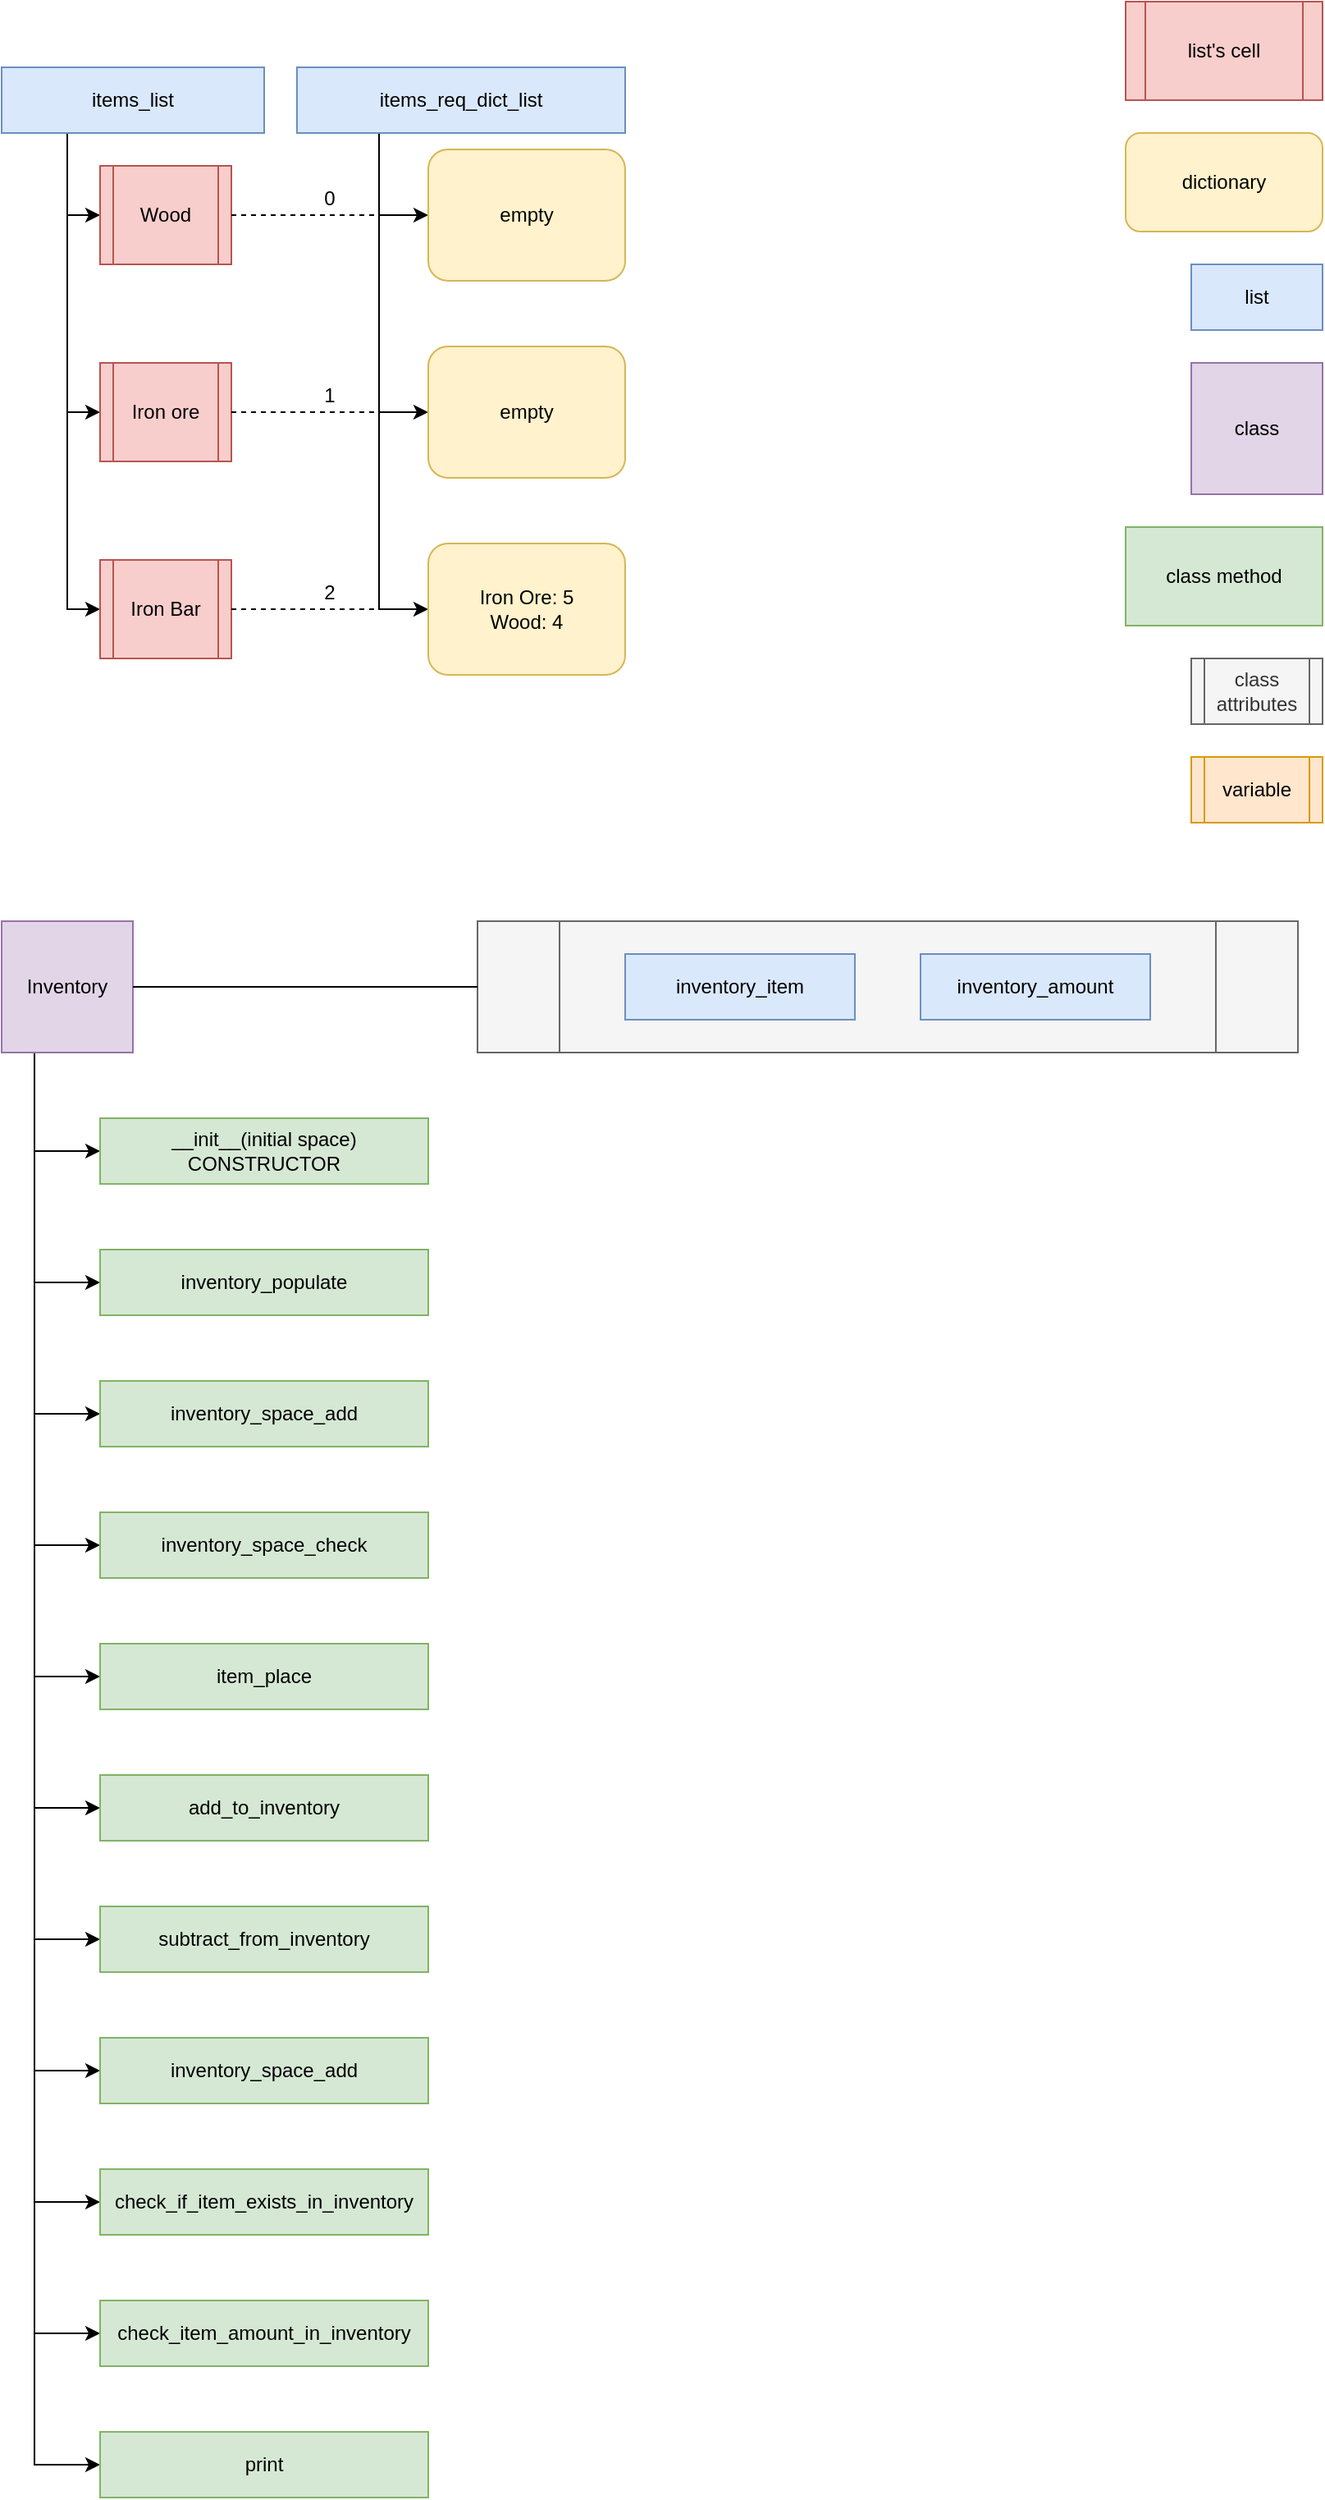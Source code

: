 <mxfile version="10.6.0" type="device"><diagram id="gct9Pnfwh0W0K-bE8xbK" name="Page-1"><mxGraphModel dx="1115" dy="637" grid="1" gridSize="10" guides="1" tooltips="1" connect="1" arrows="1" fold="1" page="1" pageScale="1" pageWidth="827" pageHeight="1169" math="0" shadow="0"><root><mxCell id="0"/><mxCell id="1" parent="0"/><mxCell id="PkWbXKQv9XV2iDc7mbX1-6" style="edgeStyle=orthogonalEdgeStyle;rounded=0;orthogonalLoop=1;jettySize=auto;html=1;exitX=0.25;exitY=1;exitDx=0;exitDy=0;entryX=0;entryY=0.5;entryDx=0;entryDy=0;" edge="1" parent="1" source="PkWbXKQv9XV2iDc7mbX1-1" target="PkWbXKQv9XV2iDc7mbX1-5"><mxGeometry relative="1" as="geometry"/></mxCell><mxCell id="PkWbXKQv9XV2iDc7mbX1-7" style="edgeStyle=orthogonalEdgeStyle;rounded=0;orthogonalLoop=1;jettySize=auto;html=1;exitX=0.25;exitY=1;exitDx=0;exitDy=0;entryX=0;entryY=0.5;entryDx=0;entryDy=0;" edge="1" parent="1" source="PkWbXKQv9XV2iDc7mbX1-1" target="PkWbXKQv9XV2iDc7mbX1-4"><mxGeometry relative="1" as="geometry"/></mxCell><mxCell id="PkWbXKQv9XV2iDc7mbX1-14" style="edgeStyle=orthogonalEdgeStyle;rounded=0;orthogonalLoop=1;jettySize=auto;html=1;exitX=0.25;exitY=1;exitDx=0;exitDy=0;entryX=0;entryY=0.5;entryDx=0;entryDy=0;" edge="1" parent="1" source="PkWbXKQv9XV2iDc7mbX1-1" target="PkWbXKQv9XV2iDc7mbX1-3"><mxGeometry relative="1" as="geometry"/></mxCell><mxCell id="PkWbXKQv9XV2iDc7mbX1-1" value="items_list" style="rounded=0;whiteSpace=wrap;html=1;fillColor=#dae8fc;strokeColor=#6c8ebf;" vertex="1" parent="1"><mxGeometry x="20" y="40" width="160" height="40" as="geometry"/></mxCell><mxCell id="PkWbXKQv9XV2iDc7mbX1-18" style="edgeStyle=orthogonalEdgeStyle;rounded=0;orthogonalLoop=1;jettySize=auto;html=1;exitX=0.25;exitY=1;exitDx=0;exitDy=0;entryX=0;entryY=0.5;entryDx=0;entryDy=0;" edge="1" parent="1" source="PkWbXKQv9XV2iDc7mbX1-2" target="PkWbXKQv9XV2iDc7mbX1-10"><mxGeometry relative="1" as="geometry"/></mxCell><mxCell id="PkWbXKQv9XV2iDc7mbX1-19" style="edgeStyle=orthogonalEdgeStyle;rounded=0;orthogonalLoop=1;jettySize=auto;html=1;exitX=0.25;exitY=1;exitDx=0;exitDy=0;entryX=0;entryY=0.5;entryDx=0;entryDy=0;" edge="1" parent="1" source="PkWbXKQv9XV2iDc7mbX1-2" target="PkWbXKQv9XV2iDc7mbX1-16"><mxGeometry relative="1" as="geometry"/></mxCell><mxCell id="PkWbXKQv9XV2iDc7mbX1-20" style="edgeStyle=orthogonalEdgeStyle;rounded=0;orthogonalLoop=1;jettySize=auto;html=1;exitX=0.25;exitY=1;exitDx=0;exitDy=0;entryX=0;entryY=0.5;entryDx=0;entryDy=0;" edge="1" parent="1" source="PkWbXKQv9XV2iDc7mbX1-2" target="PkWbXKQv9XV2iDc7mbX1-17"><mxGeometry relative="1" as="geometry"/></mxCell><mxCell id="PkWbXKQv9XV2iDc7mbX1-2" value="items_req_dict_list&lt;br&gt;" style="rounded=0;whiteSpace=wrap;html=1;fillColor=#dae8fc;strokeColor=#6c8ebf;" vertex="1" parent="1"><mxGeometry x="200" y="40" width="200" height="40" as="geometry"/></mxCell><mxCell id="PkWbXKQv9XV2iDc7mbX1-3" value="Wood" style="shape=process;whiteSpace=wrap;html=1;backgroundOutline=1;fillColor=#f8cecc;strokeColor=#b85450;" vertex="1" parent="1"><mxGeometry x="80" y="100" width="80" height="60" as="geometry"/></mxCell><mxCell id="PkWbXKQv9XV2iDc7mbX1-4" value="Iron ore" style="shape=process;whiteSpace=wrap;html=1;backgroundOutline=1;fillColor=#f8cecc;strokeColor=#b85450;" vertex="1" parent="1"><mxGeometry x="80" y="220" width="80" height="60" as="geometry"/></mxCell><mxCell id="PkWbXKQv9XV2iDc7mbX1-5" value="Iron Bar" style="shape=process;whiteSpace=wrap;html=1;backgroundOutline=1;fillColor=#f8cecc;strokeColor=#b85450;" vertex="1" parent="1"><mxGeometry x="80" y="340" width="80" height="60" as="geometry"/></mxCell><mxCell id="PkWbXKQv9XV2iDc7mbX1-10" value="empty" style="rounded=1;whiteSpace=wrap;html=1;fillColor=#fff2cc;strokeColor=#d6b656;" vertex="1" parent="1"><mxGeometry x="280" y="90" width="120" height="80" as="geometry"/></mxCell><mxCell id="PkWbXKQv9XV2iDc7mbX1-11" value="list's cell" style="shape=process;whiteSpace=wrap;html=1;backgroundOutline=1;fillColor=#f8cecc;strokeColor=#b85450;" vertex="1" parent="1"><mxGeometry x="705" width="120" height="60" as="geometry"/></mxCell><mxCell id="PkWbXKQv9XV2iDc7mbX1-12" value="list" style="rounded=0;whiteSpace=wrap;html=1;fillColor=#dae8fc;strokeColor=#6c8ebf;" vertex="1" parent="1"><mxGeometry x="745" y="160" width="80" height="40" as="geometry"/></mxCell><mxCell id="PkWbXKQv9XV2iDc7mbX1-13" value="dictionary" style="rounded=1;whiteSpace=wrap;html=1;fillColor=#fff2cc;strokeColor=#d6b656;" vertex="1" parent="1"><mxGeometry x="705" y="80" width="120" height="60" as="geometry"/></mxCell><mxCell id="PkWbXKQv9XV2iDc7mbX1-16" value="empty" style="rounded=1;whiteSpace=wrap;html=1;fillColor=#fff2cc;strokeColor=#d6b656;" vertex="1" parent="1"><mxGeometry x="280" y="210" width="120" height="80" as="geometry"/></mxCell><mxCell id="PkWbXKQv9XV2iDc7mbX1-17" value="Iron Ore: 5&lt;br&gt;Wood: 4&lt;br&gt;" style="rounded=1;whiteSpace=wrap;html=1;fillColor=#fff2cc;strokeColor=#d6b656;" vertex="1" parent="1"><mxGeometry x="280" y="330" width="120" height="80" as="geometry"/></mxCell><mxCell id="PkWbXKQv9XV2iDc7mbX1-21" value="" style="endArrow=none;dashed=1;html=1;entryX=0;entryY=0.5;entryDx=0;entryDy=0;exitX=1;exitY=0.5;exitDx=0;exitDy=0;" edge="1" parent="1" source="PkWbXKQv9XV2iDc7mbX1-3" target="PkWbXKQv9XV2iDc7mbX1-10"><mxGeometry width="50" height="50" relative="1" as="geometry"><mxPoint x="20" y="480" as="sourcePoint"/><mxPoint x="70" y="430" as="targetPoint"/></mxGeometry></mxCell><mxCell id="PkWbXKQv9XV2iDc7mbX1-22" value="" style="endArrow=none;dashed=1;html=1;exitX=1;exitY=0.5;exitDx=0;exitDy=0;entryX=0;entryY=0.5;entryDx=0;entryDy=0;" edge="1" parent="1" source="PkWbXKQv9XV2iDc7mbX1-4" target="PkWbXKQv9XV2iDc7mbX1-16"><mxGeometry width="50" height="50" relative="1" as="geometry"><mxPoint x="175" y="275" as="sourcePoint"/><mxPoint x="225" y="225" as="targetPoint"/></mxGeometry></mxCell><mxCell id="PkWbXKQv9XV2iDc7mbX1-23" value="" style="endArrow=none;dashed=1;html=1;entryX=0;entryY=0.5;entryDx=0;entryDy=0;exitX=1;exitY=0.5;exitDx=0;exitDy=0;" edge="1" parent="1" source="PkWbXKQv9XV2iDc7mbX1-5" target="PkWbXKQv9XV2iDc7mbX1-17"><mxGeometry width="50" height="50" relative="1" as="geometry"><mxPoint x="20" y="480" as="sourcePoint"/><mxPoint x="70" y="430" as="targetPoint"/></mxGeometry></mxCell><mxCell id="PkWbXKQv9XV2iDc7mbX1-24" value="0" style="text;html=1;strokeColor=none;fillColor=none;align=center;verticalAlign=middle;whiteSpace=wrap;rounded=0;" vertex="1" parent="1"><mxGeometry x="200" y="110" width="40" height="20" as="geometry"/></mxCell><mxCell id="PkWbXKQv9XV2iDc7mbX1-25" value="1" style="text;html=1;strokeColor=none;fillColor=none;align=center;verticalAlign=middle;whiteSpace=wrap;rounded=0;" vertex="1" parent="1"><mxGeometry x="200" y="230" width="40" height="20" as="geometry"/></mxCell><mxCell id="PkWbXKQv9XV2iDc7mbX1-26" value="2" style="text;html=1;strokeColor=none;fillColor=none;align=center;verticalAlign=middle;whiteSpace=wrap;rounded=0;" vertex="1" parent="1"><mxGeometry x="200" y="350" width="40" height="20" as="geometry"/></mxCell><mxCell id="PkWbXKQv9XV2iDc7mbX1-52" style="edgeStyle=orthogonalEdgeStyle;rounded=0;orthogonalLoop=1;jettySize=auto;html=1;exitX=0.25;exitY=1;exitDx=0;exitDy=0;entryX=0;entryY=0.5;entryDx=0;entryDy=0;" edge="1" parent="1" source="PkWbXKQv9XV2iDc7mbX1-27" target="PkWbXKQv9XV2iDc7mbX1-30"><mxGeometry relative="1" as="geometry"/></mxCell><mxCell id="PkWbXKQv9XV2iDc7mbX1-53" style="edgeStyle=orthogonalEdgeStyle;rounded=0;orthogonalLoop=1;jettySize=auto;html=1;exitX=0.25;exitY=1;exitDx=0;exitDy=0;entryX=0;entryY=0.5;entryDx=0;entryDy=0;" edge="1" parent="1" source="PkWbXKQv9XV2iDc7mbX1-27" target="PkWbXKQv9XV2iDc7mbX1-31"><mxGeometry relative="1" as="geometry"/></mxCell><mxCell id="PkWbXKQv9XV2iDc7mbX1-54" style="edgeStyle=orthogonalEdgeStyle;rounded=0;orthogonalLoop=1;jettySize=auto;html=1;exitX=0.25;exitY=1;exitDx=0;exitDy=0;entryX=0;entryY=0.5;entryDx=0;entryDy=0;" edge="1" parent="1" source="PkWbXKQv9XV2iDc7mbX1-27" target="PkWbXKQv9XV2iDc7mbX1-34"><mxGeometry relative="1" as="geometry"/></mxCell><mxCell id="PkWbXKQv9XV2iDc7mbX1-55" style="edgeStyle=orthogonalEdgeStyle;rounded=0;orthogonalLoop=1;jettySize=auto;html=1;exitX=0.25;exitY=1;exitDx=0;exitDy=0;entryX=0;entryY=0.5;entryDx=0;entryDy=0;" edge="1" parent="1" source="PkWbXKQv9XV2iDc7mbX1-27" target="PkWbXKQv9XV2iDc7mbX1-32"><mxGeometry relative="1" as="geometry"/></mxCell><mxCell id="PkWbXKQv9XV2iDc7mbX1-56" style="edgeStyle=orthogonalEdgeStyle;rounded=0;orthogonalLoop=1;jettySize=auto;html=1;exitX=0.25;exitY=1;exitDx=0;exitDy=0;entryX=0;entryY=0.5;entryDx=0;entryDy=0;" edge="1" parent="1" source="PkWbXKQv9XV2iDc7mbX1-27" target="PkWbXKQv9XV2iDc7mbX1-33"><mxGeometry relative="1" as="geometry"/></mxCell><mxCell id="PkWbXKQv9XV2iDc7mbX1-57" style="edgeStyle=orthogonalEdgeStyle;rounded=0;orthogonalLoop=1;jettySize=auto;html=1;exitX=0.25;exitY=1;exitDx=0;exitDy=0;entryX=0;entryY=0.5;entryDx=0;entryDy=0;" edge="1" parent="1" source="PkWbXKQv9XV2iDc7mbX1-27" target="PkWbXKQv9XV2iDc7mbX1-35"><mxGeometry relative="1" as="geometry"/></mxCell><mxCell id="PkWbXKQv9XV2iDc7mbX1-58" style="edgeStyle=orthogonalEdgeStyle;rounded=0;orthogonalLoop=1;jettySize=auto;html=1;exitX=0.25;exitY=1;exitDx=0;exitDy=0;entryX=0;entryY=0.5;entryDx=0;entryDy=0;" edge="1" parent="1" source="PkWbXKQv9XV2iDc7mbX1-27" target="PkWbXKQv9XV2iDc7mbX1-36"><mxGeometry relative="1" as="geometry"/></mxCell><mxCell id="PkWbXKQv9XV2iDc7mbX1-59" style="edgeStyle=orthogonalEdgeStyle;rounded=0;orthogonalLoop=1;jettySize=auto;html=1;exitX=0.25;exitY=1;exitDx=0;exitDy=0;entryX=0;entryY=0.5;entryDx=0;entryDy=0;" edge="1" parent="1" source="PkWbXKQv9XV2iDc7mbX1-27" target="PkWbXKQv9XV2iDc7mbX1-37"><mxGeometry relative="1" as="geometry"/></mxCell><mxCell id="PkWbXKQv9XV2iDc7mbX1-60" style="edgeStyle=orthogonalEdgeStyle;rounded=0;orthogonalLoop=1;jettySize=auto;html=1;exitX=0.25;exitY=1;exitDx=0;exitDy=0;entryX=0;entryY=0.5;entryDx=0;entryDy=0;" edge="1" parent="1" source="PkWbXKQv9XV2iDc7mbX1-27" target="PkWbXKQv9XV2iDc7mbX1-41"><mxGeometry relative="1" as="geometry"/></mxCell><mxCell id="PkWbXKQv9XV2iDc7mbX1-61" style="edgeStyle=orthogonalEdgeStyle;rounded=0;orthogonalLoop=1;jettySize=auto;html=1;exitX=0.25;exitY=1;exitDx=0;exitDy=0;entryX=0;entryY=0.5;entryDx=0;entryDy=0;" edge="1" parent="1" source="PkWbXKQv9XV2iDc7mbX1-27" target="PkWbXKQv9XV2iDc7mbX1-42"><mxGeometry relative="1" as="geometry"/></mxCell><mxCell id="PkWbXKQv9XV2iDc7mbX1-70" style="edgeStyle=orthogonalEdgeStyle;rounded=0;orthogonalLoop=1;jettySize=auto;html=1;exitX=0.25;exitY=1;exitDx=0;exitDy=0;entryX=0;entryY=0.5;entryDx=0;entryDy=0;" edge="1" parent="1" source="PkWbXKQv9XV2iDc7mbX1-27" target="PkWbXKQv9XV2iDc7mbX1-69"><mxGeometry relative="1" as="geometry"/></mxCell><mxCell id="PkWbXKQv9XV2iDc7mbX1-27" value="Inventory" style="whiteSpace=wrap;html=1;aspect=fixed;fillColor=#e1d5e7;strokeColor=#9673a6;" vertex="1" parent="1"><mxGeometry x="20" y="560" width="80" height="80" as="geometry"/></mxCell><mxCell id="PkWbXKQv9XV2iDc7mbX1-28" value="class" style="whiteSpace=wrap;html=1;aspect=fixed;fillColor=#e1d5e7;strokeColor=#9673a6;" vertex="1" parent="1"><mxGeometry x="745" y="220" width="80" height="80" as="geometry"/></mxCell><mxCell id="PkWbXKQv9XV2iDc7mbX1-29" value="class method" style="rounded=0;whiteSpace=wrap;html=1;fillColor=#d5e8d4;strokeColor=#82b366;" vertex="1" parent="1"><mxGeometry x="705" y="320" width="120" height="60" as="geometry"/></mxCell><mxCell id="PkWbXKQv9XV2iDc7mbX1-30" value="inventory_populate" style="rounded=0;whiteSpace=wrap;html=1;fillColor=#d5e8d4;strokeColor=#82b366;" vertex="1" parent="1"><mxGeometry x="80" y="760" width="200" height="40" as="geometry"/></mxCell><mxCell id="PkWbXKQv9XV2iDc7mbX1-31" value="inventory_space_add" style="rounded=0;whiteSpace=wrap;html=1;fillColor=#d5e8d4;strokeColor=#82b366;" vertex="1" parent="1"><mxGeometry x="80" y="840" width="200" height="40" as="geometry"/></mxCell><mxCell id="PkWbXKQv9XV2iDc7mbX1-32" value="item_place" style="rounded=0;whiteSpace=wrap;html=1;fillColor=#d5e8d4;strokeColor=#82b366;" vertex="1" parent="1"><mxGeometry x="80" y="1000" width="200" height="40" as="geometry"/></mxCell><mxCell id="PkWbXKQv9XV2iDc7mbX1-33" value="add_to_inventory" style="rounded=0;whiteSpace=wrap;html=1;fillColor=#d5e8d4;strokeColor=#82b366;" vertex="1" parent="1"><mxGeometry x="80" y="1080" width="200" height="40" as="geometry"/></mxCell><mxCell id="PkWbXKQv9XV2iDc7mbX1-34" value="inventory_space_check" style="rounded=0;whiteSpace=wrap;html=1;fillColor=#d5e8d4;strokeColor=#82b366;" vertex="1" parent="1"><mxGeometry x="80" y="920" width="200" height="40" as="geometry"/></mxCell><mxCell id="PkWbXKQv9XV2iDc7mbX1-35" value="subtract_from_inventory" style="rounded=0;whiteSpace=wrap;html=1;fillColor=#d5e8d4;strokeColor=#82b366;" vertex="1" parent="1"><mxGeometry x="80" y="1160" width="200" height="40" as="geometry"/></mxCell><mxCell id="PkWbXKQv9XV2iDc7mbX1-36" value="inventory_space_add" style="rounded=0;whiteSpace=wrap;html=1;fillColor=#d5e8d4;strokeColor=#82b366;" vertex="1" parent="1"><mxGeometry x="80" y="1240" width="200" height="40" as="geometry"/></mxCell><mxCell id="PkWbXKQv9XV2iDc7mbX1-37" value="check_if_item_exists_in_inventory" style="rounded=0;whiteSpace=wrap;html=1;fillColor=#d5e8d4;strokeColor=#82b366;" vertex="1" parent="1"><mxGeometry x="80" y="1320" width="200" height="40" as="geometry"/></mxCell><mxCell id="PkWbXKQv9XV2iDc7mbX1-41" value="check_item_amount_in_inventory" style="rounded=0;whiteSpace=wrap;html=1;fillColor=#d5e8d4;strokeColor=#82b366;" vertex="1" parent="1"><mxGeometry x="80" y="1400" width="200" height="40" as="geometry"/></mxCell><mxCell id="PkWbXKQv9XV2iDc7mbX1-42" value="print" style="rounded=0;whiteSpace=wrap;html=1;fillColor=#d5e8d4;strokeColor=#82b366;" vertex="1" parent="1"><mxGeometry x="80" y="1480" width="200" height="40" as="geometry"/></mxCell><mxCell id="PkWbXKQv9XV2iDc7mbX1-43" value="class attributes" style="shape=process;whiteSpace=wrap;html=1;backgroundOutline=1;fillColor=#f5f5f5;strokeColor=#666666;fontColor=#333333;" vertex="1" parent="1"><mxGeometry x="745" y="400" width="80" height="40" as="geometry"/></mxCell><mxCell id="PkWbXKQv9XV2iDc7mbX1-48" value="" style="shape=process;whiteSpace=wrap;html=1;backgroundOutline=1;fillColor=#f5f5f5;strokeColor=#666666;fontColor=#333333;" vertex="1" parent="1"><mxGeometry x="310" y="560" width="500" height="80" as="geometry"/></mxCell><mxCell id="PkWbXKQv9XV2iDc7mbX1-49" value="" style="endArrow=none;html=1;exitX=1;exitY=0.5;exitDx=0;exitDy=0;entryX=0;entryY=0.5;entryDx=0;entryDy=0;" edge="1" parent="1" source="PkWbXKQv9XV2iDc7mbX1-27" target="PkWbXKQv9XV2iDc7mbX1-48"><mxGeometry width="50" height="50" relative="1" as="geometry"><mxPoint x="290" y="530" as="sourcePoint"/><mxPoint x="340" y="480" as="targetPoint"/></mxGeometry></mxCell><mxCell id="PkWbXKQv9XV2iDc7mbX1-50" value="inventory_item" style="rounded=0;whiteSpace=wrap;html=1;fillColor=#dae8fc;strokeColor=#6c8ebf;" vertex="1" parent="1"><mxGeometry x="400" y="580" width="140" height="40" as="geometry"/></mxCell><mxCell id="PkWbXKQv9XV2iDc7mbX1-51" value="inventory_amount" style="rounded=0;whiteSpace=wrap;html=1;fillColor=#dae8fc;strokeColor=#6c8ebf;" vertex="1" parent="1"><mxGeometry x="580" y="580" width="140" height="40" as="geometry"/></mxCell><mxCell id="PkWbXKQv9XV2iDc7mbX1-62" value="variable" style="shape=process;whiteSpace=wrap;html=1;backgroundOutline=1;fillColor=#ffe6cc;strokeColor=#d79b00;" vertex="1" parent="1"><mxGeometry x="745" y="460" width="80" height="40" as="geometry"/></mxCell><mxCell id="PkWbXKQv9XV2iDc7mbX1-69" value="__init__(initial space)&lt;br&gt;CONSTRUCTOR&lt;br&gt;" style="rounded=0;whiteSpace=wrap;html=1;fillColor=#d5e8d4;strokeColor=#82b366;" vertex="1" parent="1"><mxGeometry x="80" y="680" width="200" height="40" as="geometry"/></mxCell></root></mxGraphModel></diagram></mxfile>